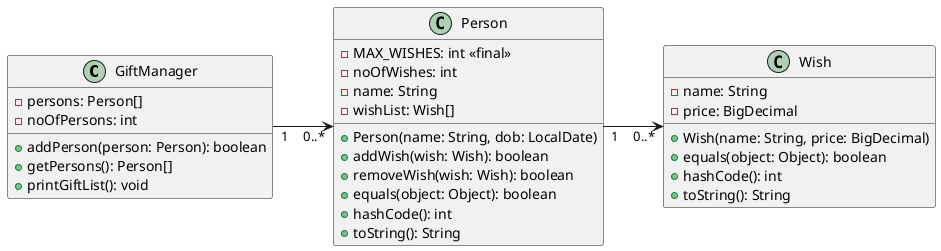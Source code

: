 @startuml
left to right direction


class GiftManager {
    -persons: Person[]
    -noOfPersons: int
    +addPerson(person: Person): boolean
    +getPersons(): Person[]
    +printGiftList(): void
}

class Person {
    -MAX_WISHES: int <<final>>
    -noOfWishes: int
    -name: String
    -wishList: Wish[]
    +Person(name: String, dob: LocalDate)
    +addWish(wish: Wish): boolean
    +removeWish(wish: Wish): boolean
    +equals(object: Object): boolean
    +hashCode(): int
    +toString(): String
}

class Wish {
    -name: String
    -price: BigDecimal
    +Wish(name: String, price: BigDecimal)
    +equals(object: Object): boolean
    +hashCode(): int
    +toString(): String
}

Person "1" --> "0..*" Wish
GiftManager "1" --> "0..*" Person

@enduml